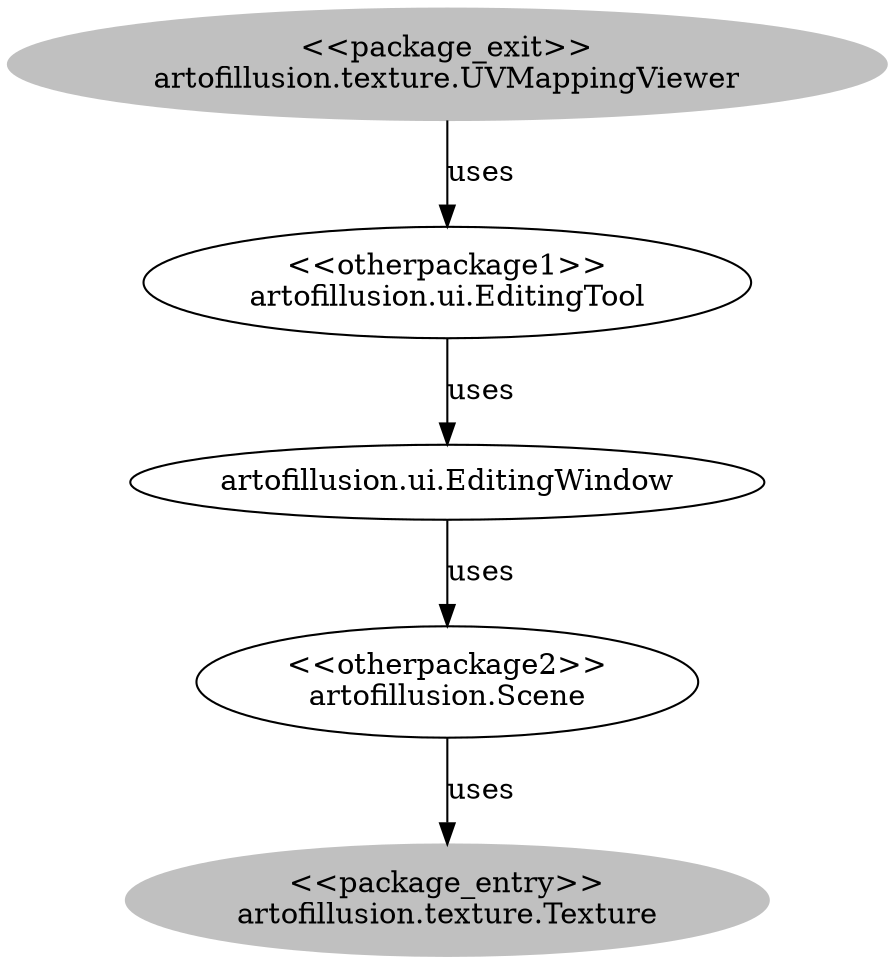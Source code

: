digraph cd {
	artofillusion_texture_UVMappingViewer [label="<<package_exit>>
artofillusion.texture.UVMappingViewer",style=filled,color="grey"];
	artofillusion_texture_Texture [label="<<package_entry>>
artofillusion.texture.Texture",style=filled,color="grey"];
	artofillusion_ui_EditingTool [label="<<otherpackage1>>
artofillusion.ui.EditingTool"];
	artofillusion_Scene [label="<<otherpackage2>>
artofillusion.Scene"];
	artofillusion_ui_EditingWindow [label="artofillusion.ui.EditingWindow"];
	artofillusion_texture_UVMappingViewer -> artofillusion_ui_EditingTool [label=uses];
	artofillusion_Scene -> artofillusion_texture_Texture [label=uses];
	artofillusion_ui_EditingTool -> artofillusion_ui_EditingWindow [label=uses];
	artofillusion_ui_EditingWindow -> artofillusion_Scene [label=uses];
}
